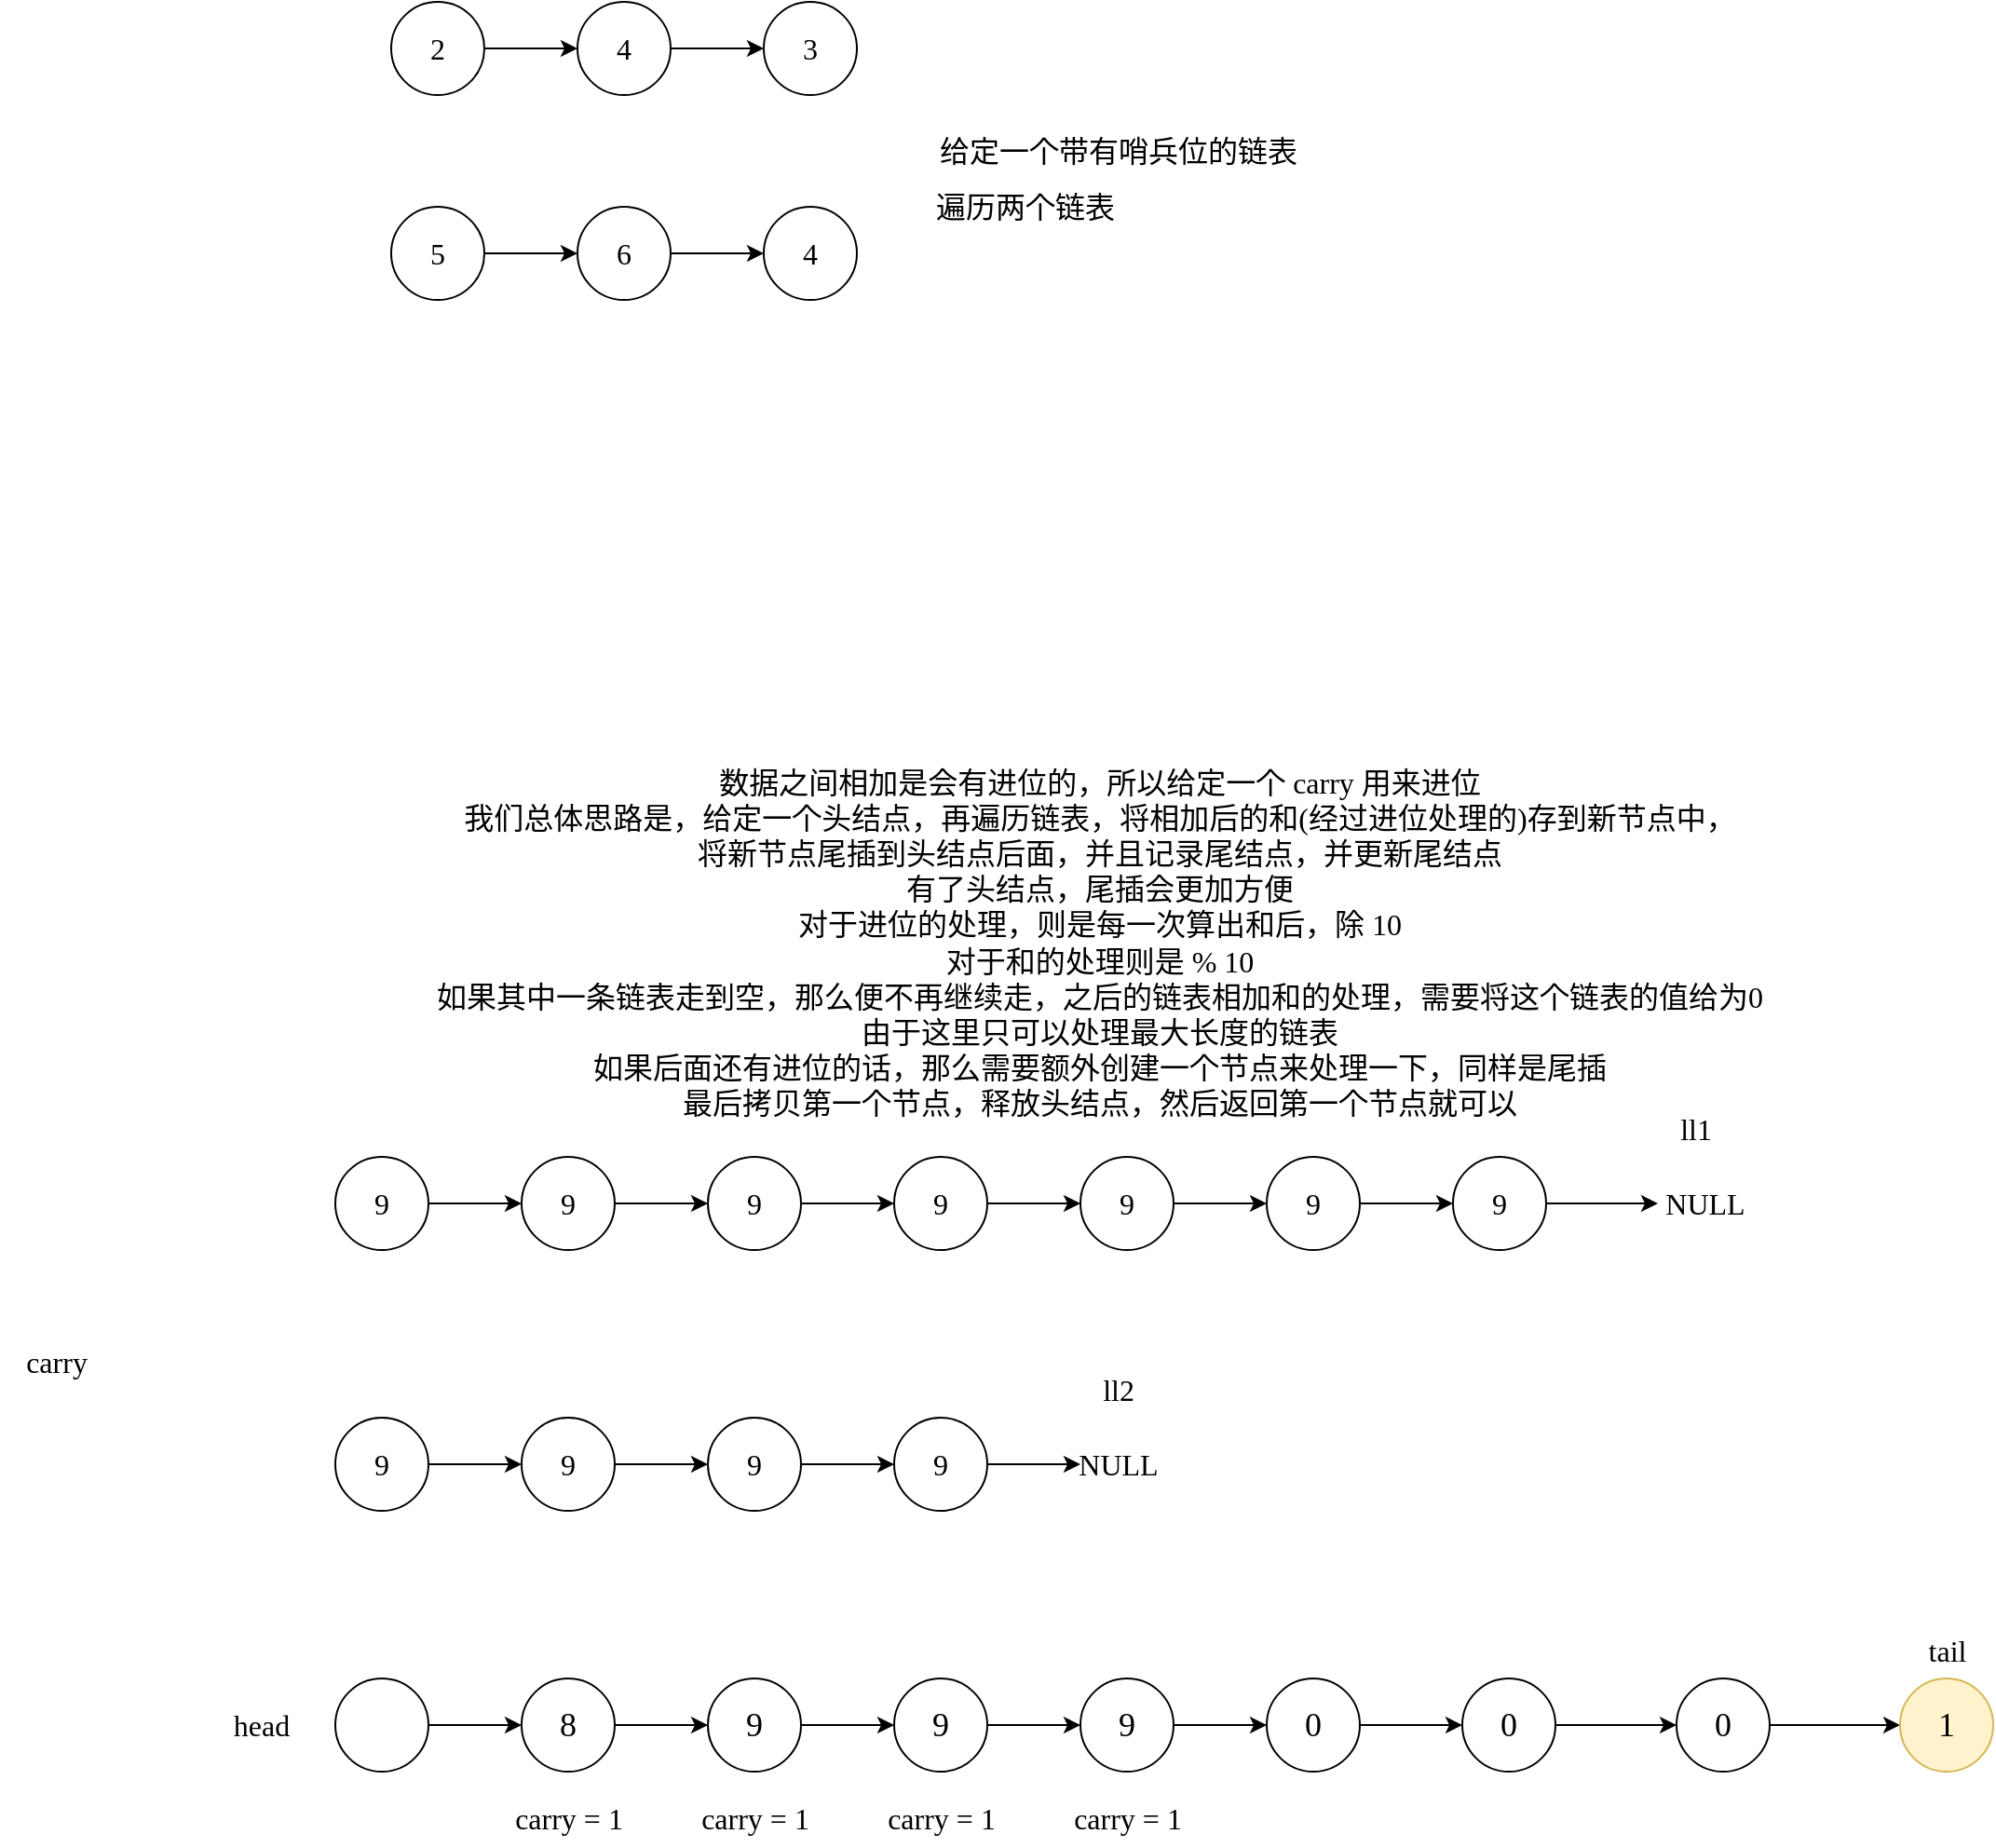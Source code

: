 <mxfile version="20.2.3" type="device"><diagram id="K1HfpX2I_5d3gBKJsJXM" name="第 1 页"><mxGraphModel dx="1038" dy="649" grid="1" gridSize="10" guides="1" tooltips="1" connect="1" arrows="1" fold="1" page="1" pageScale="1" pageWidth="1900" pageHeight="5000" math="0" shadow="0"><root><mxCell id="0"/><mxCell id="1" parent="0"/><mxCell id="jN1jkjudQLu3AtGjd0cg-4" value="" style="edgeStyle=orthogonalEdgeStyle;rounded=0;orthogonalLoop=1;jettySize=auto;html=1;fontFamily=Comic Sans MS;fontSize=16;" edge="1" parent="1" source="jN1jkjudQLu3AtGjd0cg-1" target="jN1jkjudQLu3AtGjd0cg-2"><mxGeometry relative="1" as="geometry"/></mxCell><mxCell id="jN1jkjudQLu3AtGjd0cg-1" value="2" style="ellipse;whiteSpace=wrap;html=1;aspect=fixed;fontSize=16;fontFamily=Comic Sans MS;" vertex="1" parent="1"><mxGeometry x="350" y="260" width="50" height="50" as="geometry"/></mxCell><mxCell id="jN1jkjudQLu3AtGjd0cg-5" value="" style="edgeStyle=orthogonalEdgeStyle;rounded=0;orthogonalLoop=1;jettySize=auto;html=1;fontFamily=Comic Sans MS;fontSize=16;" edge="1" parent="1" source="jN1jkjudQLu3AtGjd0cg-2" target="jN1jkjudQLu3AtGjd0cg-3"><mxGeometry relative="1" as="geometry"/></mxCell><mxCell id="jN1jkjudQLu3AtGjd0cg-2" value="4" style="ellipse;whiteSpace=wrap;html=1;aspect=fixed;fontSize=16;fontFamily=Comic Sans MS;" vertex="1" parent="1"><mxGeometry x="450" y="260" width="50" height="50" as="geometry"/></mxCell><mxCell id="jN1jkjudQLu3AtGjd0cg-3" value="3" style="ellipse;whiteSpace=wrap;html=1;aspect=fixed;fontSize=16;fontFamily=Comic Sans MS;" vertex="1" parent="1"><mxGeometry x="550" y="260" width="50" height="50" as="geometry"/></mxCell><mxCell id="jN1jkjudQLu3AtGjd0cg-6" value="" style="edgeStyle=orthogonalEdgeStyle;rounded=0;orthogonalLoop=1;jettySize=auto;html=1;fontFamily=Comic Sans MS;fontSize=16;" edge="1" parent="1" source="jN1jkjudQLu3AtGjd0cg-7" target="jN1jkjudQLu3AtGjd0cg-9"><mxGeometry relative="1" as="geometry"/></mxCell><mxCell id="jN1jkjudQLu3AtGjd0cg-7" value="5" style="ellipse;whiteSpace=wrap;html=1;aspect=fixed;fontSize=16;fontFamily=Comic Sans MS;" vertex="1" parent="1"><mxGeometry x="350" y="370" width="50" height="50" as="geometry"/></mxCell><mxCell id="jN1jkjudQLu3AtGjd0cg-8" value="" style="edgeStyle=orthogonalEdgeStyle;rounded=0;orthogonalLoop=1;jettySize=auto;html=1;fontFamily=Comic Sans MS;fontSize=16;" edge="1" parent="1" source="jN1jkjudQLu3AtGjd0cg-9" target="jN1jkjudQLu3AtGjd0cg-10"><mxGeometry relative="1" as="geometry"/></mxCell><mxCell id="jN1jkjudQLu3AtGjd0cg-9" value="6" style="ellipse;whiteSpace=wrap;html=1;aspect=fixed;fontSize=16;fontFamily=Comic Sans MS;" vertex="1" parent="1"><mxGeometry x="450" y="370" width="50" height="50" as="geometry"/></mxCell><mxCell id="jN1jkjudQLu3AtGjd0cg-10" value="4" style="ellipse;whiteSpace=wrap;html=1;aspect=fixed;fontSize=16;fontFamily=Comic Sans MS;" vertex="1" parent="1"><mxGeometry x="550" y="370" width="50" height="50" as="geometry"/></mxCell><mxCell id="jN1jkjudQLu3AtGjd0cg-12" value="给定一个带有哨兵位的链表" style="text;html=1;align=center;verticalAlign=middle;resizable=0;points=[];autosize=1;strokeColor=none;fillColor=none;fontSize=16;fontFamily=Comic Sans MS;" vertex="1" parent="1"><mxGeometry x="630" y="325" width="220" height="30" as="geometry"/></mxCell><mxCell id="jN1jkjudQLu3AtGjd0cg-13" value="遍历两个链表" style="text;html=1;align=center;verticalAlign=middle;resizable=0;points=[];autosize=1;strokeColor=none;fillColor=none;fontSize=16;fontFamily=Comic Sans MS;" vertex="1" parent="1"><mxGeometry x="630" y="355" width="120" height="30" as="geometry"/></mxCell><mxCell id="jN1jkjudQLu3AtGjd0cg-26" value="" style="edgeStyle=orthogonalEdgeStyle;rounded=0;orthogonalLoop=1;jettySize=auto;html=1;fontFamily=Comic Sans MS;fontSize=16;" edge="1" parent="1" source="jN1jkjudQLu3AtGjd0cg-27" target="jN1jkjudQLu3AtGjd0cg-29"><mxGeometry relative="1" as="geometry"/></mxCell><mxCell id="jN1jkjudQLu3AtGjd0cg-27" value="9" style="ellipse;whiteSpace=wrap;html=1;aspect=fixed;fontSize=16;fontFamily=Comic Sans MS;" vertex="1" parent="1"><mxGeometry x="320" y="880" width="50" height="50" as="geometry"/></mxCell><mxCell id="jN1jkjudQLu3AtGjd0cg-28" value="" style="edgeStyle=orthogonalEdgeStyle;rounded=0;orthogonalLoop=1;jettySize=auto;html=1;fontFamily=Comic Sans MS;fontSize=16;" edge="1" parent="1" source="jN1jkjudQLu3AtGjd0cg-29" target="jN1jkjudQLu3AtGjd0cg-30"><mxGeometry relative="1" as="geometry"/></mxCell><mxCell id="jN1jkjudQLu3AtGjd0cg-29" value="9" style="ellipse;whiteSpace=wrap;html=1;aspect=fixed;fontSize=16;fontFamily=Comic Sans MS;" vertex="1" parent="1"><mxGeometry x="420" y="880" width="50" height="50" as="geometry"/></mxCell><mxCell id="jN1jkjudQLu3AtGjd0cg-36" value="" style="edgeStyle=orthogonalEdgeStyle;rounded=0;orthogonalLoop=1;jettySize=auto;html=1;fontFamily=Comic Sans MS;fontSize=16;" edge="1" parent="1" source="jN1jkjudQLu3AtGjd0cg-30" target="jN1jkjudQLu3AtGjd0cg-32"><mxGeometry relative="1" as="geometry"/></mxCell><mxCell id="jN1jkjudQLu3AtGjd0cg-30" value="9" style="ellipse;whiteSpace=wrap;html=1;aspect=fixed;fontSize=16;fontFamily=Comic Sans MS;" vertex="1" parent="1"><mxGeometry x="520" y="880" width="50" height="50" as="geometry"/></mxCell><mxCell id="jN1jkjudQLu3AtGjd0cg-31" value="" style="edgeStyle=orthogonalEdgeStyle;rounded=0;orthogonalLoop=1;jettySize=auto;html=1;fontFamily=Comic Sans MS;fontSize=16;" edge="1" parent="1" source="jN1jkjudQLu3AtGjd0cg-32" target="jN1jkjudQLu3AtGjd0cg-34"><mxGeometry relative="1" as="geometry"/></mxCell><mxCell id="jN1jkjudQLu3AtGjd0cg-32" value="9" style="ellipse;whiteSpace=wrap;html=1;aspect=fixed;fontSize=16;fontFamily=Comic Sans MS;" vertex="1" parent="1"><mxGeometry x="620" y="880" width="50" height="50" as="geometry"/></mxCell><mxCell id="jN1jkjudQLu3AtGjd0cg-33" value="" style="edgeStyle=orthogonalEdgeStyle;rounded=0;orthogonalLoop=1;jettySize=auto;html=1;fontFamily=Comic Sans MS;fontSize=16;" edge="1" parent="1" source="jN1jkjudQLu3AtGjd0cg-34" target="jN1jkjudQLu3AtGjd0cg-35"><mxGeometry relative="1" as="geometry"/></mxCell><mxCell id="jN1jkjudQLu3AtGjd0cg-34" value="9" style="ellipse;whiteSpace=wrap;html=1;aspect=fixed;fontSize=16;fontFamily=Comic Sans MS;" vertex="1" parent="1"><mxGeometry x="720" y="880" width="50" height="50" as="geometry"/></mxCell><mxCell id="jN1jkjudQLu3AtGjd0cg-38" value="" style="edgeStyle=orthogonalEdgeStyle;rounded=0;orthogonalLoop=1;jettySize=auto;html=1;fontFamily=Comic Sans MS;fontSize=16;" edge="1" parent="1" source="jN1jkjudQLu3AtGjd0cg-35" target="jN1jkjudQLu3AtGjd0cg-37"><mxGeometry relative="1" as="geometry"/></mxCell><mxCell id="jN1jkjudQLu3AtGjd0cg-35" value="9" style="ellipse;whiteSpace=wrap;html=1;aspect=fixed;fontSize=16;fontFamily=Comic Sans MS;" vertex="1" parent="1"><mxGeometry x="820" y="880" width="50" height="50" as="geometry"/></mxCell><mxCell id="jN1jkjudQLu3AtGjd0cg-82" style="edgeStyle=orthogonalEdgeStyle;rounded=0;orthogonalLoop=1;jettySize=auto;html=1;fontFamily=Comic Sans MS;fontSize=16;" edge="1" parent="1" source="jN1jkjudQLu3AtGjd0cg-37"><mxGeometry relative="1" as="geometry"><mxPoint x="1030" y="905" as="targetPoint"/></mxGeometry></mxCell><mxCell id="jN1jkjudQLu3AtGjd0cg-37" value="9" style="ellipse;whiteSpace=wrap;html=1;aspect=fixed;fontSize=16;fontFamily=Comic Sans MS;" vertex="1" parent="1"><mxGeometry x="920" y="880" width="50" height="50" as="geometry"/></mxCell><mxCell id="jN1jkjudQLu3AtGjd0cg-39" value="" style="edgeStyle=orthogonalEdgeStyle;rounded=0;orthogonalLoop=1;jettySize=auto;html=1;fontFamily=Comic Sans MS;fontSize=16;" edge="1" parent="1" source="jN1jkjudQLu3AtGjd0cg-40" target="jN1jkjudQLu3AtGjd0cg-42"><mxGeometry relative="1" as="geometry"/></mxCell><mxCell id="jN1jkjudQLu3AtGjd0cg-40" value="9" style="ellipse;whiteSpace=wrap;html=1;aspect=fixed;fontSize=16;fontFamily=Comic Sans MS;" vertex="1" parent="1"><mxGeometry x="320" y="1020" width="50" height="50" as="geometry"/></mxCell><mxCell id="jN1jkjudQLu3AtGjd0cg-41" value="" style="edgeStyle=orthogonalEdgeStyle;rounded=0;orthogonalLoop=1;jettySize=auto;html=1;fontFamily=Comic Sans MS;fontSize=16;" edge="1" parent="1" source="jN1jkjudQLu3AtGjd0cg-42" target="jN1jkjudQLu3AtGjd0cg-44"><mxGeometry relative="1" as="geometry"/></mxCell><mxCell id="jN1jkjudQLu3AtGjd0cg-42" value="9" style="ellipse;whiteSpace=wrap;html=1;aspect=fixed;fontSize=16;fontFamily=Comic Sans MS;" vertex="1" parent="1"><mxGeometry x="420" y="1020" width="50" height="50" as="geometry"/></mxCell><mxCell id="jN1jkjudQLu3AtGjd0cg-43" value="" style="edgeStyle=orthogonalEdgeStyle;rounded=0;orthogonalLoop=1;jettySize=auto;html=1;fontFamily=Comic Sans MS;fontSize=16;" edge="1" parent="1" source="jN1jkjudQLu3AtGjd0cg-44" target="jN1jkjudQLu3AtGjd0cg-45"><mxGeometry relative="1" as="geometry"/></mxCell><mxCell id="jN1jkjudQLu3AtGjd0cg-44" value="9" style="ellipse;whiteSpace=wrap;html=1;aspect=fixed;fontSize=16;fontFamily=Comic Sans MS;" vertex="1" parent="1"><mxGeometry x="520" y="1020" width="50" height="50" as="geometry"/></mxCell><mxCell id="jN1jkjudQLu3AtGjd0cg-80" style="edgeStyle=orthogonalEdgeStyle;rounded=0;orthogonalLoop=1;jettySize=auto;html=1;fontFamily=Comic Sans MS;fontSize=16;" edge="1" parent="1" source="jN1jkjudQLu3AtGjd0cg-45"><mxGeometry relative="1" as="geometry"><mxPoint x="720" y="1045" as="targetPoint"/></mxGeometry></mxCell><mxCell id="jN1jkjudQLu3AtGjd0cg-45" value="9" style="ellipse;whiteSpace=wrap;html=1;aspect=fixed;fontSize=16;fontFamily=Comic Sans MS;" vertex="1" parent="1"><mxGeometry x="620" y="1020" width="50" height="50" as="geometry"/></mxCell><mxCell id="jN1jkjudQLu3AtGjd0cg-46" value="ll1" style="text;html=1;align=center;verticalAlign=middle;resizable=0;points=[];autosize=1;strokeColor=none;fillColor=none;fontSize=16;fontFamily=Comic Sans MS;" vertex="1" parent="1"><mxGeometry x="1030" y="850" width="40" height="30" as="geometry"/></mxCell><mxCell id="jN1jkjudQLu3AtGjd0cg-47" value="ll2" style="text;html=1;align=center;verticalAlign=middle;resizable=0;points=[];autosize=1;strokeColor=none;fillColor=none;fontSize=16;fontFamily=Comic Sans MS;" vertex="1" parent="1"><mxGeometry x="720" y="990" width="40" height="30" as="geometry"/></mxCell><mxCell id="jN1jkjudQLu3AtGjd0cg-48" value="carry" style="text;html=1;align=center;verticalAlign=middle;resizable=0;points=[];autosize=1;strokeColor=none;fillColor=none;fontSize=16;fontFamily=Comic Sans MS;" vertex="1" parent="1"><mxGeometry x="140" y="975" width="60" height="30" as="geometry"/></mxCell><mxCell id="jN1jkjudQLu3AtGjd0cg-49" value="head" style="text;html=1;align=center;verticalAlign=middle;resizable=0;points=[];autosize=1;strokeColor=none;fillColor=none;fontSize=16;fontFamily=Comic Sans MS;" vertex="1" parent="1"><mxGeometry x="250" y="1170" width="60" height="30" as="geometry"/></mxCell><mxCell id="jN1jkjudQLu3AtGjd0cg-56" value="" style="edgeStyle=orthogonalEdgeStyle;rounded=0;orthogonalLoop=1;jettySize=auto;html=1;fontFamily=Comic Sans MS;fontSize=16;" edge="1" parent="1" source="jN1jkjudQLu3AtGjd0cg-51" target="jN1jkjudQLu3AtGjd0cg-55"><mxGeometry relative="1" as="geometry"/></mxCell><mxCell id="jN1jkjudQLu3AtGjd0cg-51" value="8" style="ellipse;whiteSpace=wrap;html=1;aspect=fixed;fontSize=18;fontFamily=Comic Sans MS;" vertex="1" parent="1"><mxGeometry x="420" y="1160" width="50" height="50" as="geometry"/></mxCell><mxCell id="jN1jkjudQLu3AtGjd0cg-53" value="" style="edgeStyle=orthogonalEdgeStyle;rounded=0;orthogonalLoop=1;jettySize=auto;html=1;fontFamily=Comic Sans MS;fontSize=16;" edge="1" parent="1" source="jN1jkjudQLu3AtGjd0cg-52" target="jN1jkjudQLu3AtGjd0cg-51"><mxGeometry relative="1" as="geometry"/></mxCell><mxCell id="jN1jkjudQLu3AtGjd0cg-52" value="" style="ellipse;whiteSpace=wrap;html=1;aspect=fixed;fontSize=18;fontFamily=Comic Sans MS;" vertex="1" parent="1"><mxGeometry x="320" y="1160" width="50" height="50" as="geometry"/></mxCell><mxCell id="jN1jkjudQLu3AtGjd0cg-54" value="carry = 1" style="text;html=1;align=center;verticalAlign=middle;resizable=0;points=[];autosize=1;strokeColor=none;fillColor=none;fontSize=16;fontFamily=Comic Sans MS;" vertex="1" parent="1"><mxGeometry x="400" y="1220" width="90" height="30" as="geometry"/></mxCell><mxCell id="jN1jkjudQLu3AtGjd0cg-60" value="" style="edgeStyle=orthogonalEdgeStyle;rounded=0;orthogonalLoop=1;jettySize=auto;html=1;fontFamily=Comic Sans MS;fontSize=16;" edge="1" parent="1" source="jN1jkjudQLu3AtGjd0cg-55" target="jN1jkjudQLu3AtGjd0cg-59"><mxGeometry relative="1" as="geometry"/></mxCell><mxCell id="jN1jkjudQLu3AtGjd0cg-55" value="9" style="ellipse;whiteSpace=wrap;html=1;aspect=fixed;fontSize=18;fontFamily=Comic Sans MS;" vertex="1" parent="1"><mxGeometry x="520" y="1160" width="50" height="50" as="geometry"/></mxCell><mxCell id="jN1jkjudQLu3AtGjd0cg-58" value="carry = 1" style="text;html=1;align=center;verticalAlign=middle;resizable=0;points=[];autosize=1;strokeColor=none;fillColor=none;fontSize=16;fontFamily=Comic Sans MS;" vertex="1" parent="1"><mxGeometry x="500" y="1220" width="90" height="30" as="geometry"/></mxCell><mxCell id="jN1jkjudQLu3AtGjd0cg-63" value="" style="edgeStyle=orthogonalEdgeStyle;rounded=0;orthogonalLoop=1;jettySize=auto;html=1;fontFamily=Comic Sans MS;fontSize=16;" edge="1" parent="1" source="jN1jkjudQLu3AtGjd0cg-59" target="jN1jkjudQLu3AtGjd0cg-62"><mxGeometry relative="1" as="geometry"/></mxCell><mxCell id="jN1jkjudQLu3AtGjd0cg-59" value="9" style="ellipse;whiteSpace=wrap;html=1;aspect=fixed;fontSize=18;fontFamily=Comic Sans MS;" vertex="1" parent="1"><mxGeometry x="620" y="1160" width="50" height="50" as="geometry"/></mxCell><mxCell id="jN1jkjudQLu3AtGjd0cg-61" value="carry = 1" style="text;html=1;align=center;verticalAlign=middle;resizable=0;points=[];autosize=1;strokeColor=none;fillColor=none;fontSize=16;fontFamily=Comic Sans MS;" vertex="1" parent="1"><mxGeometry x="600" y="1220" width="90" height="30" as="geometry"/></mxCell><mxCell id="jN1jkjudQLu3AtGjd0cg-68" value="" style="edgeStyle=orthogonalEdgeStyle;rounded=0;orthogonalLoop=1;jettySize=auto;html=1;fontFamily=Comic Sans MS;fontSize=16;" edge="1" parent="1" source="jN1jkjudQLu3AtGjd0cg-62" target="jN1jkjudQLu3AtGjd0cg-67"><mxGeometry relative="1" as="geometry"/></mxCell><mxCell id="jN1jkjudQLu3AtGjd0cg-62" value="9" style="ellipse;whiteSpace=wrap;html=1;aspect=fixed;fontSize=18;fontFamily=Comic Sans MS;" vertex="1" parent="1"><mxGeometry x="720" y="1160" width="50" height="50" as="geometry"/></mxCell><mxCell id="jN1jkjudQLu3AtGjd0cg-66" value="carry = 1" style="text;html=1;align=center;verticalAlign=middle;resizable=0;points=[];autosize=1;strokeColor=none;fillColor=none;fontSize=16;fontFamily=Comic Sans MS;" vertex="1" parent="1"><mxGeometry x="700" y="1220" width="90" height="30" as="geometry"/></mxCell><mxCell id="jN1jkjudQLu3AtGjd0cg-70" value="" style="edgeStyle=orthogonalEdgeStyle;rounded=0;orthogonalLoop=1;jettySize=auto;html=1;fontFamily=Comic Sans MS;fontSize=16;" edge="1" parent="1" source="jN1jkjudQLu3AtGjd0cg-67" target="jN1jkjudQLu3AtGjd0cg-69"><mxGeometry relative="1" as="geometry"/></mxCell><mxCell id="jN1jkjudQLu3AtGjd0cg-67" value="0" style="ellipse;whiteSpace=wrap;html=1;aspect=fixed;fontSize=18;fontFamily=Comic Sans MS;" vertex="1" parent="1"><mxGeometry x="820" y="1160" width="50" height="50" as="geometry"/></mxCell><mxCell id="jN1jkjudQLu3AtGjd0cg-72" value="" style="edgeStyle=orthogonalEdgeStyle;rounded=0;orthogonalLoop=1;jettySize=auto;html=1;fontFamily=Comic Sans MS;fontSize=16;" edge="1" parent="1" source="jN1jkjudQLu3AtGjd0cg-69" target="jN1jkjudQLu3AtGjd0cg-71"><mxGeometry relative="1" as="geometry"/></mxCell><mxCell id="jN1jkjudQLu3AtGjd0cg-69" value="0" style="ellipse;whiteSpace=wrap;html=1;aspect=fixed;fontSize=18;fontFamily=Comic Sans MS;" vertex="1" parent="1"><mxGeometry x="925" y="1160" width="50" height="50" as="geometry"/></mxCell><mxCell id="jN1jkjudQLu3AtGjd0cg-74" value="" style="edgeStyle=orthogonalEdgeStyle;rounded=0;orthogonalLoop=1;jettySize=auto;html=1;fontFamily=Comic Sans MS;fontSize=16;" edge="1" parent="1" source="jN1jkjudQLu3AtGjd0cg-71" target="jN1jkjudQLu3AtGjd0cg-73"><mxGeometry relative="1" as="geometry"/></mxCell><mxCell id="jN1jkjudQLu3AtGjd0cg-71" value="0" style="ellipse;whiteSpace=wrap;html=1;aspect=fixed;fontSize=18;fontFamily=Comic Sans MS;" vertex="1" parent="1"><mxGeometry x="1040" y="1160" width="50" height="50" as="geometry"/></mxCell><mxCell id="jN1jkjudQLu3AtGjd0cg-73" value="1" style="ellipse;whiteSpace=wrap;html=1;aspect=fixed;fontSize=18;fontFamily=Comic Sans MS;fillColor=#fff2cc;strokeColor=#d6b656;" vertex="1" parent="1"><mxGeometry x="1160" y="1160" width="50" height="50" as="geometry"/></mxCell><mxCell id="jN1jkjudQLu3AtGjd0cg-75" value="数据之间相加是会有进位的，所以给定一个 carry 用来进位&lt;br&gt;我们总体思路是，给定一个头结点，再遍历链表，将相加后的和(经过进位处理的)存到新节点中，&lt;br&gt;将新节点尾插到头结点后面，并且记录尾结点，并更新尾结点&lt;br&gt;有了头结点，尾插会更加方便&lt;br&gt;对于进位的处理，则是每一次算出和后，除 10&lt;br&gt;对于和的处理则是 % 10&lt;br&gt;如果其中一条链表走到空，那么便不再继续走，之后的链表相加和的处理，需要将这个链表的值给为0&lt;br&gt;由于这里只可以处理最大长度的链表&lt;br&gt;如果后面还有进位的话，那么需要额外创建一个节点来处理一下，同样是尾插&lt;br&gt;最后拷贝第一个节点，释放头结点，然后返回第一个节点就可以" style="text;html=1;align=center;verticalAlign=middle;resizable=0;points=[];autosize=1;strokeColor=none;fillColor=none;fontSize=16;fontFamily=Comic Sans MS;" vertex="1" parent="1"><mxGeometry x="360" y="660" width="740" height="210" as="geometry"/></mxCell><mxCell id="jN1jkjudQLu3AtGjd0cg-79" value="tail" style="text;html=1;align=center;verticalAlign=middle;resizable=0;points=[];autosize=1;strokeColor=none;fillColor=none;fontSize=16;fontFamily=Comic Sans MS;" vertex="1" parent="1"><mxGeometry x="1160" y="1130" width="50" height="30" as="geometry"/></mxCell><mxCell id="jN1jkjudQLu3AtGjd0cg-81" value="NULL" style="text;html=1;align=center;verticalAlign=middle;resizable=0;points=[];autosize=1;strokeColor=none;fillColor=none;fontSize=16;fontFamily=Comic Sans MS;" vertex="1" parent="1"><mxGeometry x="705" y="1030" width="70" height="30" as="geometry"/></mxCell><mxCell id="jN1jkjudQLu3AtGjd0cg-83" value="NULL" style="text;html=1;align=center;verticalAlign=middle;resizable=0;points=[];autosize=1;strokeColor=none;fillColor=none;fontSize=16;fontFamily=Comic Sans MS;" vertex="1" parent="1"><mxGeometry x="1020" y="890" width="70" height="30" as="geometry"/></mxCell></root></mxGraphModel></diagram></mxfile>
